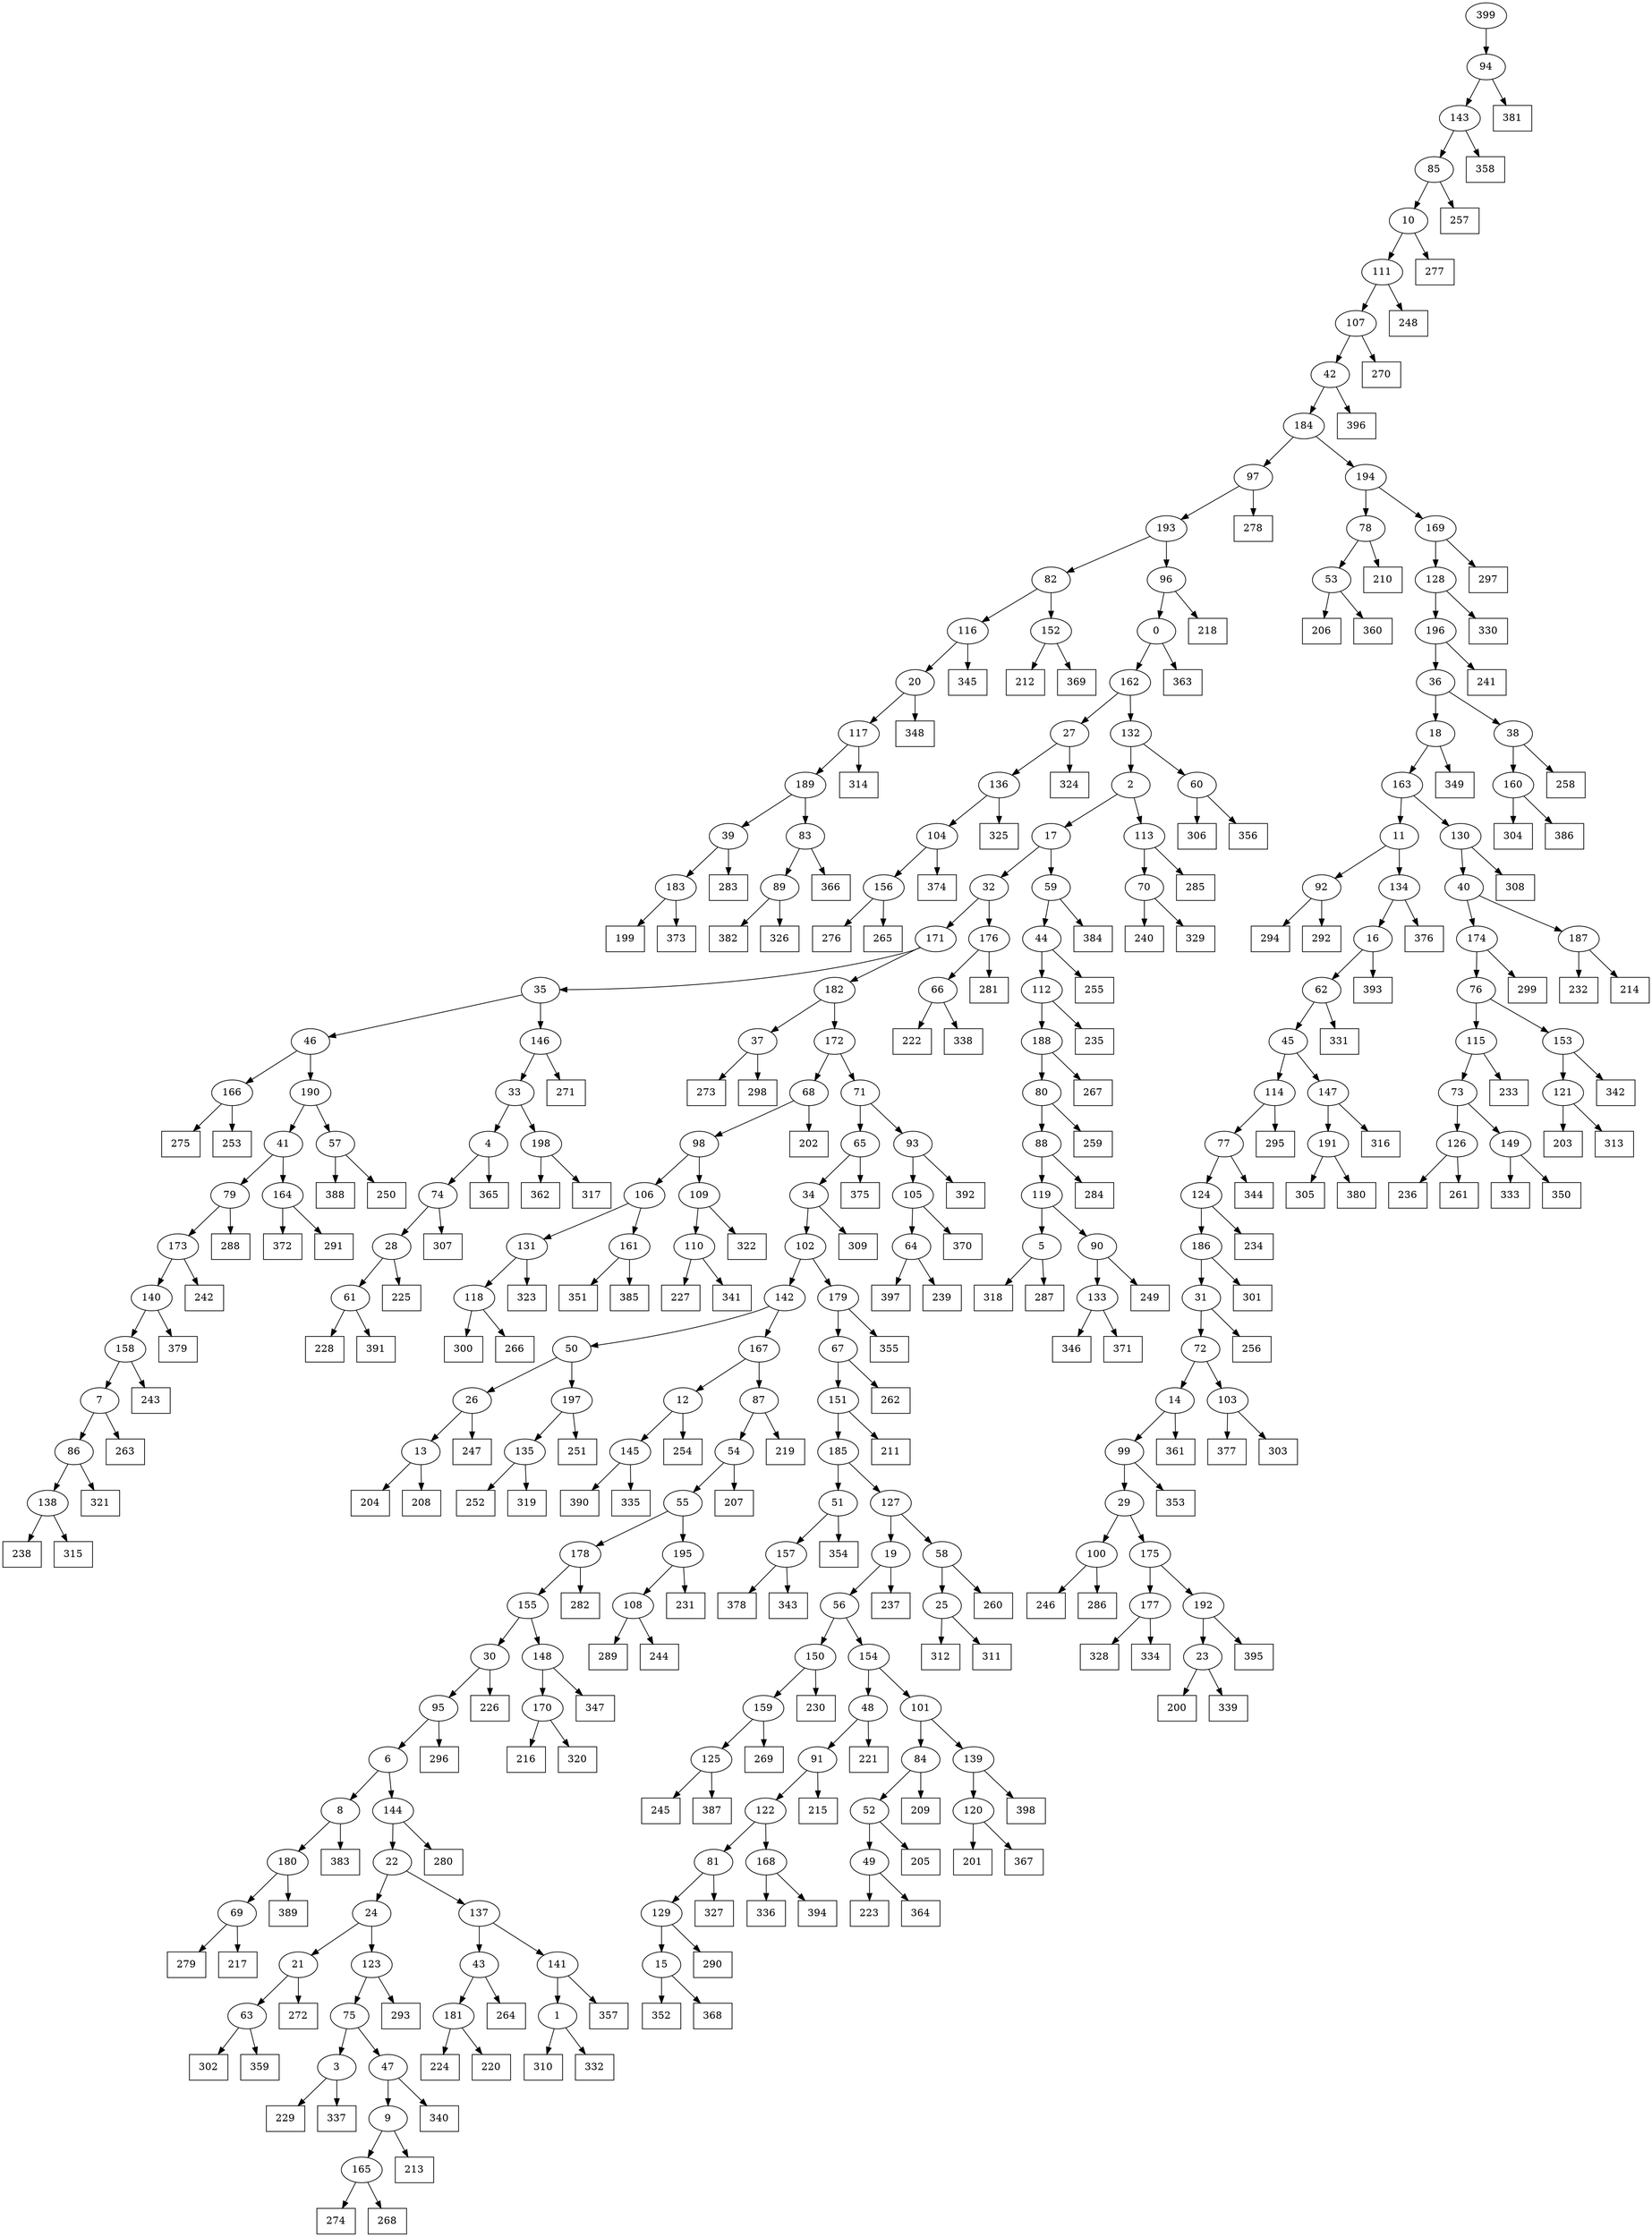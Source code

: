 digraph G {
0[label="0"];
1[label="1"];
2[label="2"];
3[label="3"];
4[label="4"];
5[label="5"];
6[label="6"];
7[label="7"];
8[label="8"];
9[label="9"];
10[label="10"];
11[label="11"];
12[label="12"];
13[label="13"];
14[label="14"];
15[label="15"];
16[label="16"];
17[label="17"];
18[label="18"];
19[label="19"];
20[label="20"];
21[label="21"];
22[label="22"];
23[label="23"];
24[label="24"];
25[label="25"];
26[label="26"];
27[label="27"];
28[label="28"];
29[label="29"];
30[label="30"];
31[label="31"];
32[label="32"];
33[label="33"];
34[label="34"];
35[label="35"];
36[label="36"];
37[label="37"];
38[label="38"];
39[label="39"];
40[label="40"];
41[label="41"];
42[label="42"];
43[label="43"];
44[label="44"];
45[label="45"];
46[label="46"];
47[label="47"];
48[label="48"];
49[label="49"];
50[label="50"];
51[label="51"];
52[label="52"];
53[label="53"];
54[label="54"];
55[label="55"];
56[label="56"];
57[label="57"];
58[label="58"];
59[label="59"];
60[label="60"];
61[label="61"];
62[label="62"];
63[label="63"];
64[label="64"];
65[label="65"];
66[label="66"];
67[label="67"];
68[label="68"];
69[label="69"];
70[label="70"];
71[label="71"];
72[label="72"];
73[label="73"];
74[label="74"];
75[label="75"];
76[label="76"];
77[label="77"];
78[label="78"];
79[label="79"];
80[label="80"];
81[label="81"];
82[label="82"];
83[label="83"];
84[label="84"];
85[label="85"];
86[label="86"];
87[label="87"];
88[label="88"];
89[label="89"];
90[label="90"];
91[label="91"];
92[label="92"];
93[label="93"];
94[label="94"];
95[label="95"];
96[label="96"];
97[label="97"];
98[label="98"];
99[label="99"];
100[label="100"];
101[label="101"];
102[label="102"];
103[label="103"];
104[label="104"];
105[label="105"];
106[label="106"];
107[label="107"];
108[label="108"];
109[label="109"];
110[label="110"];
111[label="111"];
112[label="112"];
113[label="113"];
114[label="114"];
115[label="115"];
116[label="116"];
117[label="117"];
118[label="118"];
119[label="119"];
120[label="120"];
121[label="121"];
122[label="122"];
123[label="123"];
124[label="124"];
125[label="125"];
126[label="126"];
127[label="127"];
128[label="128"];
129[label="129"];
130[label="130"];
131[label="131"];
132[label="132"];
133[label="133"];
134[label="134"];
135[label="135"];
136[label="136"];
137[label="137"];
138[label="138"];
139[label="139"];
140[label="140"];
141[label="141"];
142[label="142"];
143[label="143"];
144[label="144"];
145[label="145"];
146[label="146"];
147[label="147"];
148[label="148"];
149[label="149"];
150[label="150"];
151[label="151"];
152[label="152"];
153[label="153"];
154[label="154"];
155[label="155"];
156[label="156"];
157[label="157"];
158[label="158"];
159[label="159"];
160[label="160"];
161[label="161"];
162[label="162"];
163[label="163"];
164[label="164"];
165[label="165"];
166[label="166"];
167[label="167"];
168[label="168"];
169[label="169"];
170[label="170"];
171[label="171"];
172[label="172"];
173[label="173"];
174[label="174"];
175[label="175"];
176[label="176"];
177[label="177"];
178[label="178"];
179[label="179"];
180[label="180"];
181[label="181"];
182[label="182"];
183[label="183"];
184[label="184"];
185[label="185"];
186[label="186"];
187[label="187"];
188[label="188"];
189[label="189"];
190[label="190"];
191[label="191"];
192[label="192"];
193[label="193"];
194[label="194"];
195[label="195"];
196[label="196"];
197[label="197"];
198[label="198"];
199[shape=box,label="310"];
200[shape=box,label="279"];
201[shape=box,label="327"];
202[shape=box,label="285"];
203[shape=box,label="278"];
204[shape=box,label="240"];
205[shape=box,label="318"];
206[shape=box,label="281"];
207[shape=box,label="312"];
208[shape=box,label="308"];
209[shape=box,label="256"];
210[shape=box,label="258"];
211[shape=box,label="203"];
212[shape=box,label="382"];
213[shape=box,label="242"];
214[shape=box,label="200"];
215[shape=box,label="321"];
216[shape=box,label="307"];
217[shape=box,label="282"];
218[shape=box,label="226"];
219[shape=box,label="297"];
220[shape=box,label="349"];
221[shape=box,label="277"];
222[shape=box,label="204"];
223[shape=box,label="389"];
224[shape=box,label="293"];
225[shape=box,label="395"];
226[shape=box,label="199"];
227[shape=box,label="205"];
228[shape=box,label="365"];
229[shape=box,label="393"];
230[shape=box,label="212"];
231[shape=box,label="228"];
232[shape=box,label="232"];
233[shape=box,label="234"];
234[shape=box,label="336"];
235[shape=box,label="309"];
236[shape=box,label="388"];
237[shape=box,label="300"];
238[shape=box,label="210"];
239[shape=box,label="217"];
240[shape=box,label="252"];
241[shape=box,label="352"];
242[shape=box,label="201"];
243[shape=box,label="222"];
244[shape=box,label="209"];
245[shape=box,label="238"];
246[shape=box,label="227"];
247[shape=box,label="241"];
248[shape=box,label="354"];
249[shape=box,label="362"];
250[shape=box,label="304"];
251[shape=box,label="302"];
252[shape=box,label="319"];
253[shape=box,label="340"];
254[shape=box,label="275"];
255[shape=box,label="273"];
256[shape=box,label="344"];
257[shape=box,label="325"];
258[shape=box,label="294"];
259[shape=box,label="351"];
260[shape=box,label="333"];
261[shape=box,label="355"];
262[shape=box,label="374"];
263[shape=box,label="379"];
264[shape=box,label="274"];
265[shape=box,label="298"];
266[shape=box,label="215"];
267[shape=box,label="207"];
268[shape=box,label="243"];
269[shape=box,label="280"];
270[shape=box,label="392"];
271[shape=box,label="266"];
272[shape=box,label="270"];
273[shape=box,label="224"];
274[shape=box,label="271"];
275[shape=box,label="250"];
276[shape=box,label="306"];
277[shape=box,label="218"];
278[shape=box,label="339"];
279[shape=box,label="341"];
280[shape=box,label="264"];
281[shape=box,label="316"];
282[shape=box,label="248"];
283[shape=box,label="378"];
284[shape=box,label="338"];
285[shape=box,label="386"];
286[shape=box,label="245"];
287[shape=box,label="328"];
288[shape=box,label="288"];
289[shape=box,label="331"];
290[shape=box,label="219"];
291[shape=box,label="347"];
292[shape=box,label="361"];
293[shape=box,label="384"];
294[shape=box,label="260"];
295[shape=box,label="330"];
296[shape=box,label="346"];
297[shape=box,label="268"];
298[shape=box,label="342"];
299[shape=box,label="377"];
300[shape=box,label="370"];
301[shape=box,label="230"];
302[shape=box,label="367"];
303[shape=box,label="202"];
304[shape=box,label="237"];
305[shape=box,label="233"];
306[shape=box,label="315"];
307[shape=box,label="366"];
308[shape=box,label="381"];
309[shape=box,label="246"];
310[shape=box,label="390"];
311[shape=box,label="255"];
312[shape=box,label="276"];
313[shape=box,label="394"];
314[shape=box,label="372"];
315[shape=box,label="249"];
316[shape=box,label="323"];
317[shape=box,label="357"];
318[shape=box,label="311"];
319[shape=box,label="375"];
320[shape=box,label="335"];
321[shape=box,label="291"];
322[shape=box,label="368"];
323[shape=box,label="334"];
324[shape=box,label="265"];
325[shape=box,label="290"];
326[shape=box,label="229"];
327[shape=box,label="289"];
328[shape=box,label="324"];
329[shape=box,label="220"];
330[shape=box,label="267"];
331[shape=box,label="295"];
332[shape=box,label="231"];
333[shape=box,label="373"];
334[shape=box,label="221"];
335[shape=box,label="284"];
336[shape=box,label="301"];
337[shape=box,label="296"];
338[shape=box,label="305"];
339[shape=box,label="272"];
340[shape=box,label="214"];
341[shape=box,label="353"];
342[shape=box,label="314"];
343[shape=box,label="385"];
344[shape=box,label="358"];
345[shape=box,label="223"];
346[shape=box,label="369"];
347[shape=box,label="253"];
348[shape=box,label="287"];
349[shape=box,label="363"];
350[shape=box,label="206"];
351[shape=box,label="259"];
352[shape=box,label="332"];
353[shape=box,label="360"];
354[shape=box,label="254"];
355[shape=box,label="244"];
356[shape=box,label="303"];
357[shape=box,label="225"];
358[shape=box,label="263"];
359[shape=box,label="208"];
360[shape=box,label="329"];
361[shape=box,label="383"];
362[shape=box,label="213"];
363[shape=box,label="345"];
364[shape=box,label="397"];
365[shape=box,label="348"];
366[shape=box,label="343"];
367[shape=box,label="269"];
368[shape=box,label="283"];
369[shape=box,label="350"];
370[shape=box,label="364"];
371[shape=box,label="396"];
372[shape=box,label="251"];
373[shape=box,label="239"];
374[shape=box,label="299"];
375[shape=box,label="292"];
376[shape=box,label="398"];
377[shape=box,label="376"];
378[shape=box,label="322"];
379[shape=box,label="216"];
380[shape=box,label="211"];
381[shape=box,label="356"];
382[shape=box,label="236"];
383[shape=box,label="371"];
384[shape=box,label="313"];
385[shape=box,label="359"];
386[shape=box,label="257"];
387[shape=box,label="391"];
388[shape=box,label="247"];
389[shape=box,label="286"];
390[shape=box,label="337"];
391[shape=box,label="380"];
392[shape=box,label="262"];
393[shape=box,label="326"];
394[shape=box,label="317"];
395[shape=box,label="235"];
396[shape=box,label="320"];
397[shape=box,label="387"];
398[shape=box,label="261"];
399[label="399"];
5->348 ;
54->267 ;
116->363 ;
20->365 ;
14->292 ;
198->394 ;
136->257 ;
26->388 ;
87->54 ;
177->323 ;
152->346 ;
110->246 ;
133->296 ;
37->265 ;
155->30 ;
68->303 ;
70->360 ;
118->237 ;
145->310 ;
195->332 ;
93->270 ;
130->208 ;
48->334 ;
7->358 ;
145->320 ;
135->252 ;
82->152 ;
108->355 ;
69->239 ;
105->300 ;
123->75 ;
30->95 ;
107->272 ;
71->65 ;
53->353 ;
31->209 ;
156->324 ;
5->205 ;
168->313 ;
97->203 ;
30->218 ;
9->362 ;
149->369 ;
157->366 ;
74->216 ;
157->283 ;
35->146 ;
47->253 ;
166->347 ;
135->240 ;
92->258 ;
78->53 ;
53->350 ;
65->319 ;
66->243 ;
196->247 ;
126->398 ;
13->359 ;
133->383 ;
63->385 ;
129->325 ;
147->281 ;
119->5 ;
35->46 ;
178->217 ;
139->376 ;
64->364 ;
181->329 ;
89->212 ;
37->255 ;
169->219 ;
121->384 ;
8->361 ;
141->317 ;
66->284 ;
67->392 ;
41->79 ;
21->339 ;
79->288 ;
195->108 ;
108->327 ;
51->157 ;
161->343 ;
128->295 ;
146->33 ;
186->336 ;
160->285 ;
114->77 ;
62->289 ;
83->89 ;
188->80 ;
80->351 ;
6->144 ;
44->311 ;
99->341 ;
118->271 ;
3->326 ;
189->83 ;
32->171 ;
96->0 ;
95->6 ;
64->373 ;
184->97 ;
158->268 ;
116->20 ;
16->229 ;
81->201 ;
187->232 ;
59->44 ;
159->367 ;
2->17 ;
92->375 ;
0->349 ;
125->286 ;
149->260 ;
14->99 ;
38->160 ;
104->262 ;
40->187 ;
83->307 ;
106->131 ;
131->118 ;
109->378 ;
115->73 ;
192->225 ;
54->55 ;
55->178 ;
36->38 ;
161->259 ;
131->316 ;
62->45 ;
4->228 ;
183->333 ;
109->110 ;
2->113 ;
144->22 ;
188->330 ;
178->155 ;
40->174 ;
12->354 ;
84->244 ;
52->49 ;
125->397 ;
113->202 ;
154->48 ;
124->233 ;
151->380 ;
89->393 ;
117->189 ;
61->231 ;
45->147 ;
193->82 ;
82->116 ;
107->42 ;
138->306 ;
159->125 ;
120->302 ;
98->109 ;
13->222 ;
105->64 ;
58->25 ;
25->318 ;
115->305 ;
173->213 ;
1->352 ;
75->47 ;
47->9 ;
197->135 ;
142->50 ;
167->87 ;
87->290 ;
127->19 ;
19->304 ;
4->74 ;
77->124 ;
124->186 ;
140->263 ;
39->368 ;
86->215 ;
6->8 ;
132->2 ;
46->166 ;
166->254 ;
150->159 ;
57->236 ;
24->21 ;
73->149 ;
15->241 ;
46->190 ;
25->207 ;
187->340 ;
122->81 ;
39->183 ;
183->226 ;
61->387 ;
19->56 ;
56->150 ;
45->114 ;
128->196 ;
90->133 ;
160->250 ;
100->309 ;
192->23 ;
23->278 ;
155->148 ;
101->84 ;
103->299 ;
88->335 ;
93->105 ;
52->227 ;
72->14 ;
180->69 ;
69->200 ;
101->139 ;
179->261 ;
170->379 ;
186->31 ;
31->72 ;
179->67 ;
146->274 ;
102->142 ;
154->101 ;
106->161 ;
43->181 ;
80->88 ;
81->129 ;
112->395 ;
194->78 ;
78->238 ;
181->273 ;
143->344 ;
88->119 ;
36->18 ;
18->220 ;
38->210 ;
27->136 ;
142->167 ;
165->297 ;
162->27 ;
27->328 ;
114->331 ;
167->12 ;
12->145 ;
399->94 ;
94->143 ;
123->224 ;
60->381 ;
49->370 ;
169->128 ;
175->177 ;
177->287 ;
91->122 ;
122->168 ;
168->234 ;
44->112 ;
112->188 ;
34->235 ;
76->153 ;
153->298 ;
189->39 ;
126->382 ;
67->151 ;
151->185 ;
10->111 ;
17->59 ;
59->293 ;
191->391 ;
86->138 ;
138->245 ;
1->199 ;
7->86 ;
148->170 ;
170->396 ;
56->154 ;
163->130 ;
130->40 ;
55->195 ;
0->162 ;
162->132 ;
140->158 ;
158->7 ;
73->126 ;
174->374 ;
136->104 ;
48->91 ;
185->127 ;
104->156 ;
156->312 ;
10->221 ;
119->90 ;
90->315 ;
182->172 ;
176->66 ;
134->377 ;
17->32 ;
147->191 ;
191->338 ;
148->291 ;
96->277 ;
152->230 ;
190->41 ;
9->165 ;
165->264 ;
153->121 ;
121->211 ;
111->282 ;
79->173 ;
173->140 ;
84->52 ;
29->175 ;
175->192 ;
3->390 ;
144->269 ;
190->57 ;
57->275 ;
172->71 ;
71->93 ;
33->198 ;
198->249 ;
65->34 ;
185->51 ;
51->248 ;
75->3 ;
194->169 ;
49->345 ;
163->11 ;
11->92 ;
111->107 ;
16->62 ;
77->256 ;
15->322 ;
41->164 ;
164->321 ;
98->106 ;
32->176 ;
176->206 ;
22->137 ;
137->141 ;
141->1 ;
110->279 ;
50->26 ;
26->13 ;
22->24 ;
24->123 ;
85->10 ;
94->308 ;
143->85 ;
171->35 ;
103->356 ;
85->386 ;
74->28 ;
28->61 ;
76->115 ;
172->68 ;
68->98 ;
150->301 ;
72->103 ;
8->180 ;
180->223 ;
164->314 ;
171->182 ;
182->37 ;
113->70 ;
70->204 ;
95->337 ;
42->184 ;
184->194 ;
34->102 ;
102->179 ;
23->214 ;
21->63 ;
63->251 ;
18->163 ;
120->242 ;
129->15 ;
137->43 ;
43->280 ;
33->4 ;
60->276 ;
174->76 ;
97->193 ;
193->96 ;
132->60 ;
20->117 ;
117->342 ;
28->357 ;
50->197 ;
197->372 ;
196->36 ;
99->29 ;
42->371 ;
29->100 ;
100->389 ;
139->120 ;
11->134 ;
134->16 ;
91->266 ;
127->58 ;
58->294 ;
}
